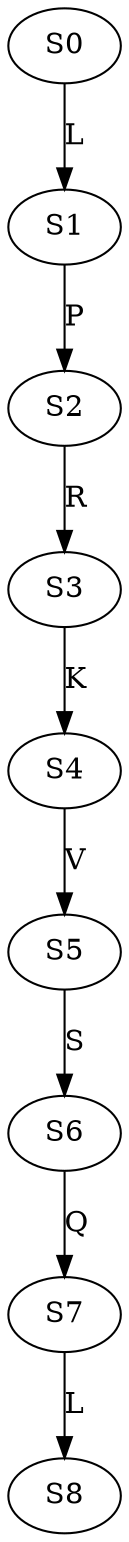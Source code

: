 strict digraph  {
	S0 -> S1 [ label = L ];
	S1 -> S2 [ label = P ];
	S2 -> S3 [ label = R ];
	S3 -> S4 [ label = K ];
	S4 -> S5 [ label = V ];
	S5 -> S6 [ label = S ];
	S6 -> S7 [ label = Q ];
	S7 -> S8 [ label = L ];
}

